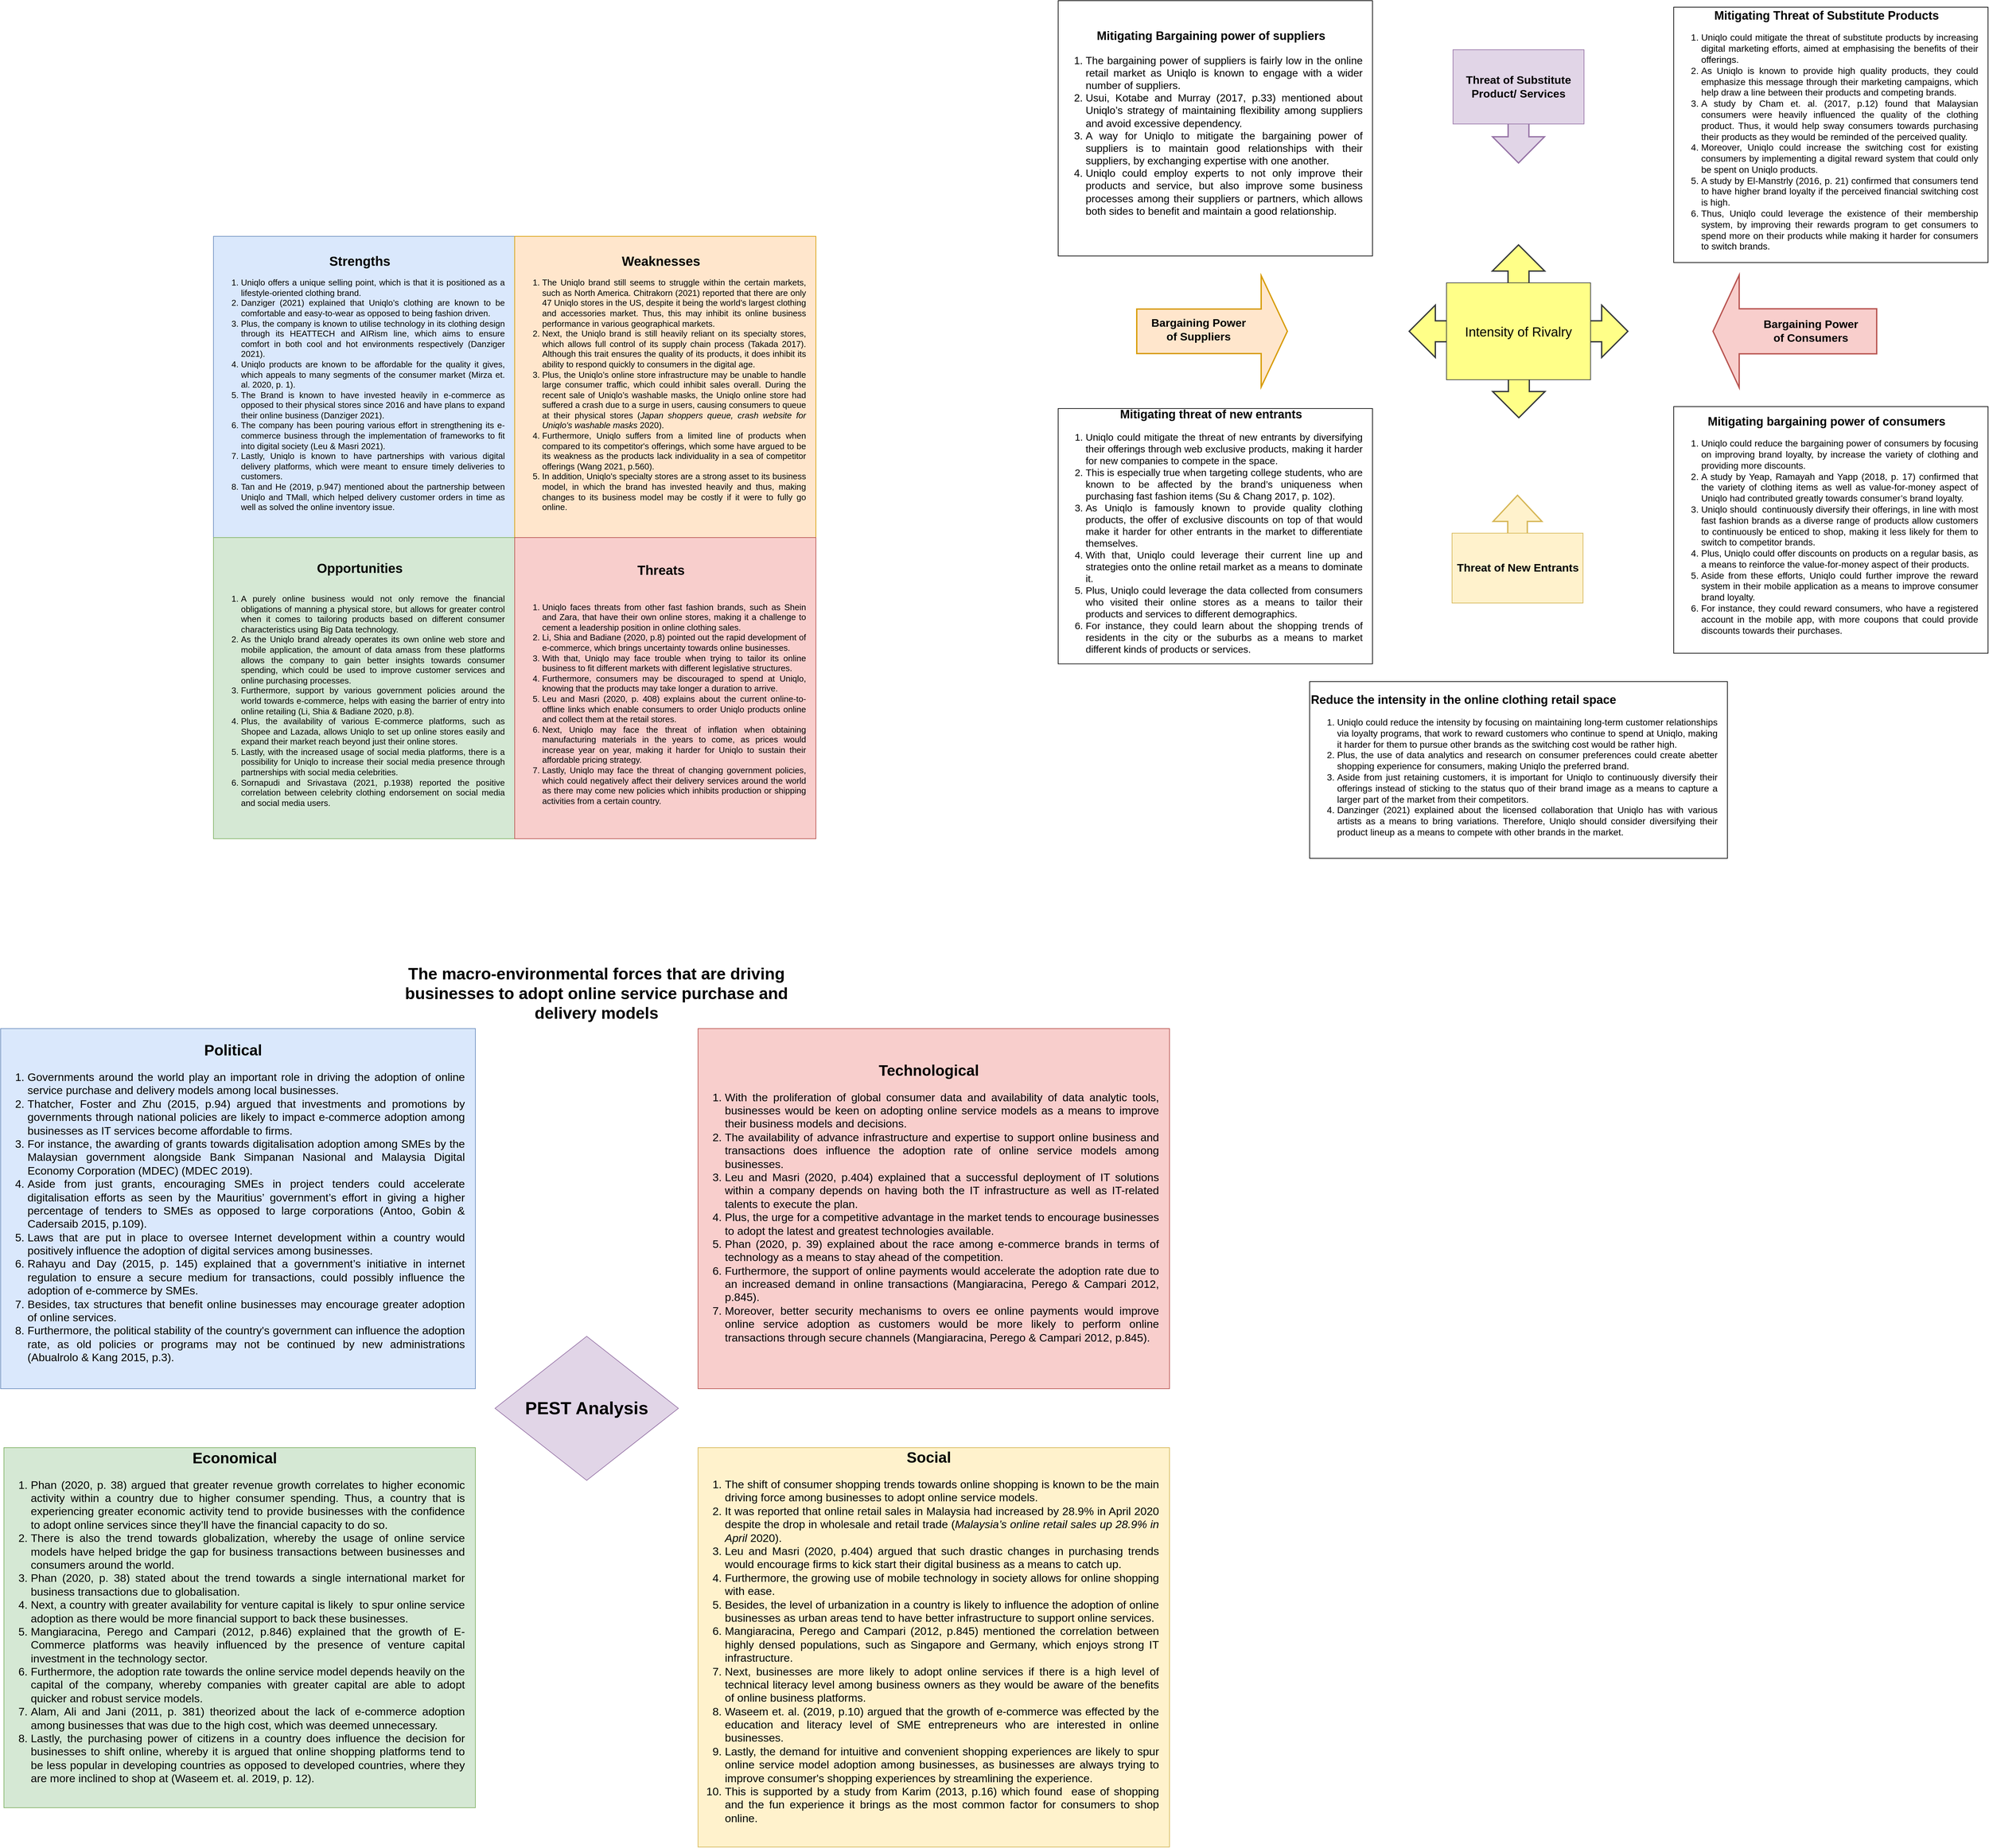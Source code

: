 <mxfile version="15.4.3" type="github">
  <diagram id="UJVtRwwvK5uKVyhLd9jK" name="Page-1">
    <mxGraphModel dx="4298" dy="1854" grid="1" gridSize="10" guides="1" tooltips="1" connect="1" arrows="1" fold="1" page="1" pageScale="1" pageWidth="1169" pageHeight="827" math="0" shadow="0">
      <root>
        <mxCell id="0" />
        <mxCell id="1" parent="0" />
        <mxCell id="DPGvxR9k1o3TNHnTCT3K-2" value="&lt;font style=&quot;font-size: 27px&quot;&gt;&lt;b&gt;PEST Analysis&lt;/b&gt;&lt;/font&gt;" style="rhombus;whiteSpace=wrap;html=1;fillColor=#e1d5e7;strokeColor=#9673a6;" parent="1" vertex="1">
          <mxGeometry x="360" y="2430" width="280" height="220" as="geometry" />
        </mxCell>
        <mxCell id="DPGvxR9k1o3TNHnTCT3K-7" value="&lt;font style=&quot;font-size: 25px&quot;&gt;&lt;b&gt;&lt;font style=&quot;font-size: 25px&quot;&gt;The macro-environmental forces that are driving businesses to adopt online service purchase and delivery models&lt;/font&gt;&lt;/b&gt;&lt;/font&gt;" style="text;html=1;strokeColor=none;fillColor=none;align=center;verticalAlign=middle;whiteSpace=wrap;rounded=0;" parent="1" vertex="1">
          <mxGeometry x="205" y="1830" width="620" height="150" as="geometry" />
        </mxCell>
        <mxCell id="IZx-ZiuW3YyfbtK3Tfff-4" value="&lt;div style=&quot;font-size: 23px&quot; align=&quot;center&quot;&gt;&lt;font style=&quot;font-size: 23px&quot;&gt;&lt;b&gt;&lt;font style=&quot;font-size: 23px&quot;&gt;Technological&lt;/font&gt;&lt;/b&gt;&lt;br&gt;&lt;/font&gt;&lt;/div&gt;&lt;div style=&quot;font-size: 17px&quot; align=&quot;justify&quot;&gt;&lt;ol&gt;&lt;li&gt;With the proliferation of global consumer data and availability of data analytic tools, businesses would be keen on adopting online service models as a means to improve their business models and decisions. &lt;/li&gt;&lt;li&gt;The availability of advance infrastructure and expertise to support online business and transactions does influence the adoption rate of online service models among businesses. &lt;/li&gt;&lt;li&gt;Leu and Masri (2020, p.404) explained that a successful deployment of IT solutions within a company depends on having both the IT infrastructure as well as IT-related talents to execute the plan.&lt;/li&gt;&lt;li&gt;Plus, the urge for a competitive advantage in the market tends to encourage businesses to adopt the latest and greatest technologies available. &lt;/li&gt;&lt;li&gt;Phan (2020, p. 39) explained about the race among e-commerce brands in terms of technology as a means to stay ahead of the competition.&lt;/li&gt;&lt;li&gt;Furthermore, the support of online payments would accelerate the adoption rate due to an increased demand in online transactions (Mangiaracina, Perego &amp;amp; Campari 2012, p.845).&lt;/li&gt;&lt;li&gt;Moreover, better security mechanisms to overs ee online payments would improve online service adoption as customers would be more likely to perform online transactions through secure channels (Mangiaracina, Perego &amp;amp; Campari 2012, p.845).&lt;br&gt;&lt;/li&gt;&lt;/ol&gt;&lt;/div&gt;" style="rounded=0;whiteSpace=wrap;html=1;align=center;fillColor=#f8cecc;strokeColor=#b85450;spacingRight=15;" parent="1" vertex="1">
          <mxGeometry x="670" y="1960" width="720" height="550" as="geometry" />
        </mxCell>
        <mxCell id="IZx-ZiuW3YyfbtK3Tfff-5" value="&lt;div align=&quot;center&quot;&gt;&lt;b style=&quot;font-size: 23px&quot;&gt;&lt;font style=&quot;font-size: 23px&quot;&gt;Economical&lt;br&gt;&lt;/font&gt;&lt;/b&gt;&lt;/div&gt;&lt;div style=&quot;font-size: 17px&quot; align=&quot;justify&quot;&gt;&lt;ol&gt;&lt;li&gt;&lt;font style=&quot;font-size: 17px&quot;&gt;&lt;span&gt;Phan (2020, p. 38) argued that greater revenue growth correlates to higher economic activity within a country due to higher consumer spending. Thus, a country that is experiencing greater economic activity tend to provide businesses with the confidence to adopt online services since they’ll have the financial capacity to do so.&amp;nbsp; &lt;br&gt;&lt;/span&gt;&lt;/font&gt;&lt;/li&gt;&lt;li&gt;&lt;font style=&quot;font-size: 17px&quot;&gt;&lt;span&gt;There is also the trend towards globalization, whereby the usage of online service models have helped bridge the gap for business transactions between businesses and consumers around the world.&amp;nbsp;&lt;/span&gt;&lt;/font&gt;&lt;/li&gt;&lt;li&gt;&lt;font style=&quot;font-size: 17px&quot;&gt;&lt;span&gt;&lt;font style=&quot;font-size: 17px&quot;&gt;Phan (2020, p. 38) stated about the trend towards a single international market for business transactions due to globalisation.&amp;nbsp;&lt;/font&gt;&lt;/span&gt;&lt;/font&gt;&lt;/li&gt;&lt;li&gt;&lt;font style=&quot;font-size: 17px&quot;&gt;&lt;span&gt;&lt;font style=&quot;font-size: 17px&quot;&gt;Next, a country with greater availability for venture capital is likely&amp;nbsp; to spur online service adoption as there would be more financial support to back these businesses. &lt;br&gt;&lt;/font&gt;&lt;/span&gt;&lt;/font&gt;&lt;/li&gt;&lt;li&gt;&lt;font style=&quot;font-size: 17px&quot;&gt;&lt;span&gt;&lt;font style=&quot;font-size: 17px&quot;&gt;Mangiaracina, Perego and Campari (2012, p.846) explained that the growth of E-Commerce platforms was heavily influenced by the presence of venture capital investment in the technology sector.&lt;/font&gt;&lt;/span&gt;&lt;/font&gt;&lt;/li&gt;&lt;li&gt;&lt;font style=&quot;font-size: 17px&quot;&gt;&lt;span&gt;&lt;font style=&quot;font-size: 17px&quot;&gt;Furthermore, the adoption rate towards the online service model depends heavily on the capital of the company, whereby companies with greater capital are able to adopt quicker and robust service models.&lt;/font&gt;&lt;/span&gt;&lt;/font&gt;&lt;/li&gt;&lt;li&gt;&lt;font style=&quot;font-size: 17px&quot;&gt;&lt;span&gt;&lt;font style=&quot;font-size: 17px&quot;&gt;Alam, Ali and Jani (2011, p. 381) theorized about the lack of e-commerce adoption among businesses that was due to the high cost, which was deemed unnecessary.&lt;/font&gt;&lt;/span&gt;&lt;/font&gt;&lt;/li&gt;&lt;li&gt;&lt;font style=&quot;font-size: 17px&quot;&gt;&lt;span&gt;&lt;font style=&quot;font-size: 17px&quot;&gt;Lastly, the purchasing power of citizens in a country does influence the decision for businesses to shift online, whereby it is argued that online shopping platforms tend to be less popular in developing countries as opposed to developed countries, where they are more inclined to shop at (Waseem et. al. 2019, p. 12).&lt;br&gt;&lt;/font&gt;&lt;/span&gt;&lt;/font&gt;&lt;/li&gt;&lt;/ol&gt;&lt;/div&gt;&lt;div align=&quot;justify&quot;&gt;&lt;br&gt;&lt;/div&gt;" style="rounded=0;whiteSpace=wrap;html=1;align=center;fillColor=#d5e8d4;strokeColor=#82b366;spacingRight=15;" parent="1" vertex="1">
          <mxGeometry x="-390" y="2600" width="720" height="550" as="geometry" />
        </mxCell>
        <mxCell id="IZx-ZiuW3YyfbtK3Tfff-6" value="&lt;div style=&quot;font-size: 23px&quot; align=&quot;center&quot;&gt;&lt;font style=&quot;font-size: 23px&quot;&gt;&lt;b&gt;Political&lt;/b&gt;&lt;br&gt;&lt;/font&gt;&lt;/div&gt;&lt;div style=&quot;font-size: 17px&quot; align=&quot;justify&quot;&gt;&lt;ol&gt;&lt;li&gt;&lt;font style=&quot;font-size: 17px&quot;&gt;Governments around the world play an important role in driving the adoption of online service purchase and delivery models among local businesses. &lt;br&gt;&lt;/font&gt;&lt;/li&gt;&lt;li&gt;&lt;font style=&quot;font-size: 17px&quot;&gt;Thatcher, Foster and Zhu (2015, p.94) argued that investments and promotions by governments through national policies are likely to impact e-commerce adoption among businesses as IT services become affordable to firms. &lt;br&gt;&lt;/font&gt;&lt;/li&gt;&lt;li&gt;&lt;font style=&quot;font-size: 17px&quot;&gt;For instance, the awarding of grants towards digitalisation adoption among SMEs by the Malaysian government alongside Bank Simpanan Nasional and Malaysia Digital Economy Corporation (MDEC) (MDEC 2019). &lt;br&gt;&lt;/font&gt;&lt;/li&gt;&lt;li&gt;&lt;font style=&quot;font-size: 17px&quot;&gt;Aside from just grants, encouraging SMEs in project tenders could accelerate digitalisation efforts as seen by the Mauritius’ government’s effort in giving a higher percentage of tenders to SMEs as opposed to large corporations (Antoo, Gobin &amp;amp; Cadersaib 2015, p.109). &lt;br&gt;&lt;/font&gt;&lt;/li&gt;&lt;li&gt;&lt;font style=&quot;font-size: 17px&quot;&gt; Laws that are put in place to oversee Internet development within a country would positively influence the adoption of digital services among businesses. &lt;br&gt;&lt;/font&gt;&lt;/li&gt;&lt;li&gt;&lt;font style=&quot;font-size: 17px&quot;&gt;Rahayu and Day (2015, p. 145) explained that a government’s initiative in internet regulation to ensure a secure medium for transactions, could possibly influence the adoption of e-commerce by SMEs. &lt;/font&gt;&lt;/li&gt;&lt;li&gt;&lt;font style=&quot;font-size: 17px&quot;&gt;Besides, tax structures that benefit online businesses may encourage greater adoption of online services.&lt;/font&gt;&lt;/li&gt;&lt;li&gt;&lt;font style=&quot;font-size: 17px&quot;&gt;Furthermore, the political stability of the country&#39;s government can influence the adoption rate, as old policies or programs may not be continued by new administrations (Abualrolo &amp;amp; Kang 2015, p.3).&lt;br&gt;&lt;/font&gt;&lt;/li&gt;&lt;/ol&gt;&lt;/div&gt;" style="rounded=0;whiteSpace=wrap;html=1;align=center;fillColor=#dae8fc;strokeColor=#6c8ebf;spacingRight=15;" parent="1" vertex="1">
          <mxGeometry x="-395" y="1960" width="725" height="550" as="geometry" />
        </mxCell>
        <mxCell id="IZx-ZiuW3YyfbtK3Tfff-7" value="&lt;div align=&quot;center&quot;&gt;&lt;b style=&quot;font-size: 23px&quot;&gt;&lt;font style=&quot;font-size: 23px&quot;&gt;Social &lt;br&gt;&lt;/font&gt;&lt;/b&gt;&lt;/div&gt;&lt;div style=&quot;font-size: 17px&quot; align=&quot;justify&quot;&gt;&lt;ol&gt;&lt;li&gt;The shift of consumer shopping trends towards online shopping is known to be the main driving force among businesses to adopt online service models. &lt;/li&gt;&lt;li&gt;It was reported that online retail sales in Malaysia had increased by 28.9% in April 2020 despite the drop in wholesale and retail trade (&lt;i&gt;Malaysia’s online retail sales up 28.9% in April&lt;/i&gt; 2020). &lt;/li&gt;&lt;li&gt;Leu and Masri (2020, p.404) argued that such drastic changes in purchasing trends would encourage firms to kick start their digital business as a means to catch up. &lt;/li&gt;&lt;li&gt;Furthermore, the growing use of mobile technology in society allows for online shopping with ease.&lt;/li&gt;&lt;li&gt;Besides, the level of urbanization in a country is likely to influence the adoption of online businesses as urban areas tend to have better infrastructure to support online services.&lt;/li&gt;&lt;li&gt;Mangiaracina, Perego and Campari (2012, p.845) mentioned the correlation between highly densed populations, such as Singapore and Germany, which enjoys strong IT infrastructure.&lt;/li&gt;&lt;li&gt;Next, businesses are more likely to adopt online services if there is a high level of technical literacy level among business owners as they would be aware of the benefits of online business platforms.&lt;/li&gt;&lt;li&gt;Waseem et. al. (2019, p.10) argued that the growth of e-commerce was effected by the education and literacy level of SME entrepreneurs who are interested in online businesses.&lt;/li&gt;&lt;li&gt;Lastly, the demand for intuitive and convenient shopping experiences are likely to spur online service model adoption among businesses, as businesses are always trying to improve consumer&#39;s shopping experiences by streamlining the experience.&lt;/li&gt;&lt;li&gt;This is supported by a study from Karim (2013, p.16) which found&amp;nbsp; ease of shopping and the fun experience it brings as the most common factor for consumers to shop online.&lt;br&gt;&lt;/li&gt;&lt;/ol&gt;&lt;/div&gt;&lt;div align=&quot;justify&quot;&gt;&lt;br&gt;&lt;/div&gt;" style="rounded=0;whiteSpace=wrap;html=1;align=center;fillColor=#fff2cc;strokeColor=#d6b656;verticalAlign=middle;spacingRight=15;" parent="1" vertex="1">
          <mxGeometry x="670" y="2600" width="720" height="610" as="geometry" />
        </mxCell>
        <mxCell id="IZx-ZiuW3YyfbtK3Tfff-26" value="&lt;div align=&quot;center&quot;&gt;&lt;font size=&quot;1&quot;&gt;&lt;b style=&quot;font-size: 20px&quot;&gt;Strengths&lt;/b&gt;&lt;/font&gt;&lt;/div&gt;&lt;div style=&quot;font-size: 13px&quot; align=&quot;justify&quot;&gt;&lt;ol&gt;&lt;li&gt;Uniqlo offers a unique selling point, which is that it is positioned as a lifestyle-oriented clothing brand. &lt;/li&gt;&lt;li&gt;Danziger (2021) explained that Uniqlo’s clothing are known to be comfortable and easy-to-wear as opposed to being fashion driven. &lt;/li&gt;&lt;li&gt;Plus, the company is known to utilise technology in its clothing design through its HEATTECH and AIRism line, which aims to ensure comfort in both cool and hot environments respectively (Danziger 2021). &lt;/li&gt;&lt;li&gt;Uniqlo products are known to be affordable for the quality it gives, which appeals to many segments of the consumer market (Mirza et. al. 2020, p. 1).&lt;/li&gt;&lt;li&gt;The Brand is known to have invested heavily in e-commerce as opposed to their physical stores since 2016 and have plans to expand their online business (Danziger 2021).&lt;/li&gt;&lt;li&gt; The company has been pouring various effort in strengthening its e-commerce business through the implementation of frameworks to fit into digital society (Leu &amp;amp; Masri 2021). &lt;/li&gt;&lt;li&gt;Lastly, Uniqlo is known to have partnerships with various digital delivery platforms, which were meant to ensure timely deliveries to customers.&lt;/li&gt;&lt;li&gt;Tan and He (2019, p.947) mentioned about the partnership between Uniqlo and TMall, which helped delivery customer orders in time as well as solved the online inventory issue.&amp;nbsp;&amp;nbsp;&amp;nbsp;&amp;nbsp; &lt;br&gt;&lt;/li&gt;&lt;/ol&gt;&lt;/div&gt;" style="whiteSpace=wrap;html=1;aspect=fixed;align=left;fillColor=#dae8fc;strokeColor=#6c8ebf;spacingRight=15;" parent="1" vertex="1">
          <mxGeometry x="-70" y="750" width="460" height="460" as="geometry" />
        </mxCell>
        <mxCell id="IZx-ZiuW3YyfbtK3Tfff-34" value="&lt;div&gt;&lt;div align=&quot;center&quot;&gt;&lt;font size=&quot;1&quot;&gt;&lt;b style=&quot;font-size: 20px&quot;&gt;Weaknesses&lt;/b&gt;&lt;/font&gt;&lt;/div&gt;&lt;div style=&quot;font-size: 13px&quot; align=&quot;justify&quot;&gt;&lt;ol&gt;&lt;li&gt;&lt;span&gt;The Uniqlo brand still seems to struggle within the certain markets, such as North America. Chitrakorn (2021) reported that there are only 47 Uniqlo stores in the US, despite it being the world’s largest clothing and accessories market. Thus, this may inhibit its online business performance in various geographical markets.&lt;br&gt;&lt;/span&gt;&lt;/li&gt;&lt;li&gt;&lt;span&gt;Next, the Uniqlo brand is still heavily reliant on its specialty stores, which allows full control of its supply chain process (Takada 2017). Although this trait ensures the quality of its products, it does inhibit its ability to respond quickly to consumers in the digital age. &lt;br&gt;&lt;/span&gt;&lt;/li&gt;&lt;li&gt;&lt;span&gt;Plus, the Uniqlo’s online store infrastructure may be unable to handle large consumer traffic, which could inhibit sales overall. During the recent sale of Uniqlo’s washable masks, the Uniqlo online store had suffered a crash due to a surge in users, causing consumers to queue at their physical stores (&lt;i&gt;Japan shoppers queue, crash website for Uniqlo&#39;s washable masks &lt;/i&gt;2020).&amp;nbsp;&lt;/span&gt;&lt;/li&gt;&lt;li&gt;&lt;span&gt;Furthermore, Uniqlo suffers from a limited line of products when compared to its competitor&#39;s offerings, which some have argued to be its weakness as the products lack individuality in a sea of competitor offerings (Wang 2021, p.560).&lt;br&gt;&lt;/span&gt;&lt;/li&gt;&lt;li&gt;&lt;span&gt;In addition, Uniqlo&#39;s specialty stores are a strong asset to its business model, in which the brand has invested heavily and thus, making changes to its business model may be costly if it were to fully go online.&lt;br&gt;&lt;/span&gt;&lt;/li&gt;&lt;/ol&gt;&lt;/div&gt;&lt;/div&gt;" style="whiteSpace=wrap;html=1;aspect=fixed;align=left;fillColor=#ffe6cc;strokeColor=#d79b00;spacingRight=15;" parent="1" vertex="1">
          <mxGeometry x="390" y="750" width="460" height="460" as="geometry" />
        </mxCell>
        <mxCell id="IZx-ZiuW3YyfbtK3Tfff-35" value="&lt;div align=&quot;center&quot;&gt;&lt;font size=&quot;1&quot;&gt;&lt;b style=&quot;font-size: 20px&quot;&gt;Opportunities&lt;/b&gt;&lt;/font&gt;&lt;/div&gt;&lt;div&gt;&lt;div&gt;&lt;br&gt;&lt;div style=&quot;font-size: 13px&quot; align=&quot;justify&quot;&gt;&lt;ol&gt;&lt;li&gt;&lt;span&gt;A purely online business would not only remove the financial obligations of manning a physical store, but allows for greater control when it comes to tailoring products based on different consumer characteristics using Big Data technology. &lt;br&gt;&lt;/span&gt;&lt;/li&gt;&lt;li&gt;&lt;span&gt;As the Uniqlo brand already operates its own online web store and mobile application, the amount of data amass from these platforms allows the company to gain better insights towards consumer spending, which could be used to improve customer services and online purchasing processes.&lt;/span&gt;&lt;/li&gt;&lt;li&gt;&lt;span&gt; Furthermore, support by various government policies around the world towards e-commerce, helps with easing the barrier of entry into online retailing (Li, Shia &amp;amp; Badiane 2020, p.8). &lt;br&gt;&lt;/span&gt;&lt;/li&gt;&lt;li&gt;&lt;span&gt;Plus, the availability of various E-commerce platforms, such as Shopee and Lazada, allows Uniqlo to set up online stores easily and expand their market reach beyond just their online stores.&lt;br&gt;&lt;/span&gt;&lt;/li&gt;&lt;li&gt;&lt;span&gt;Lastly, with the increased usage of social media platforms, there is a possibility for Uniqlo to increase their social media presence through partnerships with social media celebrities.&lt;/span&gt;&lt;/li&gt;&lt;li&gt;&lt;span&gt;Sornapudi and Srivastava (2021, p.1938) reported the positive correlation between celebrity clothing endorsement on social media and social media users.&lt;br&gt;&lt;/span&gt;&lt;/li&gt;&lt;/ol&gt;&lt;/div&gt;&lt;/div&gt;&lt;/div&gt;" style="whiteSpace=wrap;html=1;aspect=fixed;align=left;fillColor=#d5e8d4;strokeColor=#82b366;spacingRight=15;" parent="1" vertex="1">
          <mxGeometry x="-70" y="1210" width="460" height="460" as="geometry" />
        </mxCell>
        <mxCell id="IZx-ZiuW3YyfbtK3Tfff-36" value="&lt;div align=&quot;center&quot;&gt;&lt;font size=&quot;1&quot;&gt;&lt;b style=&quot;font-size: 20px&quot;&gt;Threats&lt;/b&gt;&lt;/font&gt;&lt;/div&gt;&lt;div align=&quot;center&quot;&gt;&lt;font size=&quot;1&quot;&gt;&lt;b style=&quot;font-size: 20px&quot;&gt;&lt;br&gt;&lt;/b&gt;&lt;/font&gt;&lt;/div&gt;&lt;div&gt;&lt;div&gt;&lt;div align=&quot;left&quot;&gt;&lt;ol&gt;&lt;/ol&gt;&lt;div style=&quot;font-size: 13px&quot; align=&quot;justify&quot;&gt;&lt;ol&gt;&lt;li&gt;&lt;span&gt;Uniqlo faces threats from other fast fashion brands, such as Shein and Zara, that have their own online stores, making it a challenge to cement a leadership position in online clothing sales. &lt;br&gt;&lt;/span&gt;&lt;/li&gt;&lt;li&gt;&lt;span&gt;Li, Shia and Badiane (2020, p.8) pointed out the rapid development of e-commerce, which brings uncertainty towards online businesses. &lt;br&gt;&lt;/span&gt;&lt;/li&gt;&lt;li&gt;&lt;span&gt;With that, Uniqlo may face trouble when trying to tailor its online business to fit different markets with different legislative structures.&lt;/span&gt;&lt;/li&gt;&lt;li&gt;&lt;span&gt;Furthermore, consumers may be discouraged to spend at Uniqlo, knowing that the products may take longer a duration to arrive. &lt;br&gt;&lt;/span&gt;&lt;/li&gt;&lt;li&gt;&lt;span&gt;Leu and Masri (2020, p. 408) explains about the current online-to-offline links which enable consumers to order Uniqlo products online and collect them at the retail stores. &lt;br&gt;&lt;/span&gt;&lt;/li&gt;&lt;li&gt;&lt;span&gt;&lt;/span&gt;Next, Uniqlo may face the threat of inflation when obtaining manufacturing materials in the years to come, as prices would increase year on year, making it harder for Uniqlo to sustain their affordable pricing strategy.&lt;/li&gt;&lt;li&gt;Lastly, Uniqlo may face the threat of changing government policies, which could negatively affect their delivery services around the world as there may come new policies which inhibits production or shipping activities from a certain country.&lt;/li&gt;&lt;/ol&gt;&lt;/div&gt;&lt;/div&gt;&lt;/div&gt;&lt;/div&gt;" style="whiteSpace=wrap;html=1;aspect=fixed;align=left;fillColor=#f8cecc;strokeColor=#b85450;spacingRight=15;" parent="1" vertex="1">
          <mxGeometry x="390" y="1210" width="460" height="460" as="geometry" />
        </mxCell>
        <mxCell id="IZx-ZiuW3YyfbtK3Tfff-57" value="&lt;div align=&quot;center&quot;&gt;&lt;font style=&quot;font-size: 12px&quot;&gt;&lt;b style=&quot;font-size: 18px&quot;&gt;&lt;font style=&quot;font-size: 18px&quot;&gt;Mitigating threat of new entrants&lt;br&gt;&lt;/font&gt;&lt;/b&gt;&lt;/font&gt;&lt;/div&gt;&lt;div style=&quot;font-size: 15px&quot; align=&quot;justify&quot;&gt;&lt;ol&gt;&lt;li&gt;&lt;font style=&quot;font-size: 15px&quot;&gt;&lt;span&gt;Uniqlo could mitigate the threat of new entrants by diversifying their offerings through web exclusive products, making it harder for new companies to compete in the space. &lt;br&gt;&lt;/span&gt;&lt;/font&gt;&lt;/li&gt;&lt;li&gt;&lt;font style=&quot;font-size: 15px&quot;&gt;&lt;span&gt;This is especially true when targeting college students, who are known to be affected by the brand’s uniqueness when purchasing fast fashion items (Su &amp;amp; Chang 2017, p. 102). &lt;br&gt;&lt;/span&gt;&lt;/font&gt;&lt;/li&gt;&lt;li&gt;&lt;font style=&quot;font-size: 15px&quot;&gt;&lt;span&gt;As Uniqlo is famously known to provide quality clothing products, the offer of exclusive discounts on top of that would make it harder for other entrants in the market to differentiate themselves. &lt;br&gt;&lt;/span&gt;&lt;/font&gt;&lt;/li&gt;&lt;li&gt;&lt;font style=&quot;font-size: 15px&quot;&gt;&lt;span&gt;With that, Uniqlo could leverage their current line up and strategies onto the online retail market as a means to dominate it. &lt;br&gt;&lt;/span&gt;&lt;/font&gt;&lt;/li&gt;&lt;li&gt;&lt;font style=&quot;font-size: 15px&quot;&gt;&lt;span&gt;Plus, Uniqlo could leverage the data collected from consumers who visited their online stores as a means to tailor their products and services to different demographics. &lt;br&gt;&lt;/span&gt;&lt;/font&gt;&lt;/li&gt;&lt;li&gt;&lt;font style=&quot;font-size: 15px&quot;&gt;&lt;span&gt;For instance, they could learn about the shopping trends of residents in the city or the suburbs as a means to market different kinds of products or services. &lt;br&gt;&lt;/span&gt;&lt;/font&gt;&lt;/li&gt;&lt;/ol&gt;&lt;/div&gt;" style="rounded=0;whiteSpace=wrap;html=1;align=left;spacingRight=15;" parent="1" vertex="1">
          <mxGeometry x="1220" y="1012.94" width="480" height="390" as="geometry" />
        </mxCell>
        <mxCell id="IZx-ZiuW3YyfbtK3Tfff-60" value="&lt;div&gt;&lt;div style=&quot;font-size: 18px&quot; align=&quot;center&quot;&gt;&lt;font style=&quot;font-size: 18px&quot;&gt;&lt;b&gt;&lt;font style=&quot;font-size: 18px&quot;&gt;Mitigating Bargaining power of suppliers&lt;/font&gt;&lt;/b&gt;&lt;br&gt;&lt;/font&gt;&lt;/div&gt;&lt;div style=&quot;font-size: 16px&quot; align=&quot;justify&quot;&gt;&lt;ol&gt;&lt;li&gt;&lt;font style=&quot;font-size: 16px&quot;&gt;The bargaining power of suppliers is fairly low in the online retail market as Uniqlo is known to engage with a wider number of suppliers. &lt;/font&gt;&lt;/li&gt;&lt;li&gt;&lt;font style=&quot;font-size: 16px&quot;&gt;Usui, Kotabe and Murray (2017, p.33) mentioned about Uniqlo’s strategy of maintaining flexibility among suppliers and avoid excessive dependency. &lt;/font&gt;&lt;/li&gt;&lt;li&gt;&lt;font style=&quot;font-size: 16px&quot;&gt;A way for Uniqlo to mitigate the bargaining power of suppliers is to maintain good relationships with their suppliers, by exchanging expertise with one another. &lt;/font&gt;&lt;/li&gt;&lt;li&gt;&lt;font style=&quot;font-size: 16px&quot;&gt;Uniqlo could employ experts to not only improve their products and service, but also improve some business processes among their suppliers or partners, which allows both sides to benefit and maintain a good relationship.&lt;/font&gt;&lt;/li&gt;&lt;/ol&gt;&lt;/div&gt;&lt;/div&gt;" style="rounded=0;whiteSpace=wrap;html=1;align=left;spacingRight=15;" parent="1" vertex="1">
          <mxGeometry x="1220" y="390" width="480" height="390" as="geometry" />
        </mxCell>
        <mxCell id="IZx-ZiuW3YyfbtK3Tfff-62" value="&lt;div align=&quot;center&quot;&gt;&lt;font style=&quot;font-size: 12px&quot; size=&quot;1&quot;&gt;&lt;b style=&quot;font-size: 18px&quot;&gt;Mitigating Threat of Substitute Products&lt;/b&gt;&lt;/font&gt;&lt;/div&gt;&lt;div style=&quot;font-size: 14px&quot; align=&quot;justify&quot;&gt;&lt;ol&gt;&lt;li&gt;&lt;font style=&quot;font-size: 14px&quot;&gt;Uniqlo could mitigate the threat of substitute products by increasing digital marketing efforts, aimed at emphasising the benefits of their offerings. &lt;br&gt;&lt;/font&gt;&lt;/li&gt;&lt;li&gt;&lt;font style=&quot;font-size: 14px&quot;&gt;As Uniqlo is known to provide high quality products, they could emphasize this message through their marketing campaigns, which help draw a line between their products and competing brands. &lt;br&gt;&lt;/font&gt;&lt;/li&gt;&lt;li&gt;&lt;font style=&quot;font-size: 14px&quot;&gt;A study by Cham et. al. (2017, p.12) found that Malaysian consumers were heavily influenced the quality of the clothing product. Thus, it would help sway consumers towards purchasing their products as they would be reminded of the perceived quality. &lt;br&gt;&lt;/font&gt;&lt;/li&gt;&lt;li&gt;&lt;font style=&quot;font-size: 14px&quot;&gt;Moreover, Uniqlo could increase the switching cost for existing consumers by implementing a digital reward system that could only be spent on Uniqlo products. &lt;br&gt;&lt;/font&gt;&lt;/li&gt;&lt;li&gt;&lt;font style=&quot;font-size: 14px&quot;&gt;A study by El-Manstrly (2016, p. 21) confirmed that consumers tend to have higher brand loyalty if the perceived financial switching cost is high. &lt;br&gt;&lt;/font&gt;&lt;/li&gt;&lt;li&gt;&lt;font style=&quot;font-size: 14px&quot;&gt;Thus, Uniqlo could leverage the existence of their membership system, by improving their rewards program to get consumers to spend more on their products while making it harder for consumers to switch brands.&lt;/font&gt;&lt;/li&gt;&lt;/ol&gt;&lt;/div&gt;" style="rounded=0;whiteSpace=wrap;html=1;align=left;spacingRight=15;" parent="1" vertex="1">
          <mxGeometry x="2160" y="400" width="480" height="390" as="geometry" />
        </mxCell>
        <mxCell id="IZx-ZiuW3YyfbtK3Tfff-64" value="&lt;div align=&quot;center&quot;&gt;&lt;font style=&quot;font-size: 12px&quot; size=&quot;1&quot;&gt;&lt;b&gt;&lt;font style=&quot;font-size: 18px&quot;&gt;Mitigating bargaining power of consumers&lt;/font&gt;&lt;font style=&quot;font-size: 12px&quot;&gt;&lt;br&gt;&lt;/font&gt;&lt;/b&gt;&lt;b&gt;&lt;/b&gt;&lt;/font&gt;&lt;font style=&quot;font-size: 12px&quot;&gt;&lt;/font&gt;&lt;/div&gt;&lt;div align=&quot;left&quot;&gt;&lt;div style=&quot;font-size: 14px&quot; align=&quot;justify&quot;&gt;&lt;ol&gt;&lt;li&gt;&lt;font style=&quot;font-size: 14px&quot;&gt;Uniqlo could reduce the bargaining power of consumers by focusing on improving brand loyalty, by increase the variety of clothing and providing more discounts. &lt;br&gt;&lt;/font&gt;&lt;/li&gt;&lt;li&gt;&lt;font style=&quot;font-size: 14px&quot;&gt;A study by Yeap, Ramayah and Yapp (2018, p. 17) confirmed that the variety of clothing items as well as value-for-money aspect of Uniqlo had contributed greatly towards consumer’s brand loyalty.&lt;br&gt;&lt;/font&gt;&lt;/li&gt;&lt;li&gt;&lt;font style=&quot;font-size: 14px&quot;&gt;Uniqlo should&amp;nbsp; continuously diversify their offerings, in line with most fast fashion brands as a diverse range of products allow customers to continuously be enticed to shop, making it less likely for them to switch to competitor brands. &lt;br&gt;&lt;/font&gt;&lt;/li&gt;&lt;li&gt;&lt;font style=&quot;font-size: 14px&quot;&gt;Plus, Uniqlo could offer discounts on products on a regular basis, as a means to reinforce the value-for-money aspect of their products. &lt;br&gt;&lt;/font&gt;&lt;/li&gt;&lt;li&gt;&lt;font style=&quot;font-size: 14px&quot;&gt;Aside from these efforts, Uniqlo could further improve the reward system in their mobile application as a means to improve consumer brand loyalty. &lt;br&gt;&lt;/font&gt;&lt;/li&gt;&lt;li&gt;&lt;font style=&quot;font-size: 14px&quot;&gt;For instance, they could reward consumers, who have a registered account in the mobile app, with more coupons that could provide discounts towards their purchases.&lt;/font&gt;&lt;/li&gt;&lt;/ol&gt;&lt;/div&gt;&lt;/div&gt;" style="rounded=0;whiteSpace=wrap;html=1;align=left;spacingRight=15;" parent="1" vertex="1">
          <mxGeometry x="2160" y="1010" width="480" height="376.69" as="geometry" />
        </mxCell>
        <mxCell id="IZx-ZiuW3YyfbtK3Tfff-70" value="" style="group" parent="1" vertex="1" connectable="0">
          <mxGeometry x="1823" y="465" width="200" height="170" as="geometry" />
        </mxCell>
        <mxCell id="IZx-ZiuW3YyfbtK3Tfff-39" value="" style="verticalLabelPosition=bottom;verticalAlign=top;html=1;strokeWidth=2;shape=mxgraph.arrows2.arrow;dy=0.6;dx=40;notch=0;rotation=90;fillColor=#e1d5e7;strokeColor=#9673a6;" parent="IZx-ZiuW3YyfbtK3Tfff-70" vertex="1">
          <mxGeometry x="68.75" y="102" width="62.5" height="79.333" as="geometry" />
        </mxCell>
        <mxCell id="IZx-ZiuW3YyfbtK3Tfff-40" value="&lt;b&gt;&lt;font style=&quot;font-size: 17px&quot;&gt;Threat of Substitute Product/ Services&lt;/font&gt;&lt;/b&gt;" style="rounded=0;whiteSpace=wrap;html=1;fillColor=#e1d5e7;strokeColor=#9673a6;" parent="IZx-ZiuW3YyfbtK3Tfff-70" vertex="1">
          <mxGeometry width="200" height="113.333" as="geometry" />
        </mxCell>
        <mxCell id="IZx-ZiuW3YyfbtK3Tfff-71" value="" style="group;rotation=-180;" parent="1" vertex="1" connectable="0">
          <mxGeometry x="1811.5" y="1130" width="223" height="180" as="geometry" />
        </mxCell>
        <mxCell id="h1P-b4SptlQCspGK-LaU-5" value="" style="group" parent="IZx-ZiuW3YyfbtK3Tfff-71" vertex="1" connectable="0">
          <mxGeometry x="10" y="20" width="200" height="160" as="geometry" />
        </mxCell>
        <mxCell id="IZx-ZiuW3YyfbtK3Tfff-72" value="" style="verticalLabelPosition=bottom;verticalAlign=top;html=1;strokeWidth=2;shape=mxgraph.arrows2.arrow;dy=0.6;dx=40;notch=0;rotation=-90;fillColor=#fff2cc;strokeColor=#d6b656;" parent="h1P-b4SptlQCspGK-LaU-5" vertex="1">
          <mxGeometry x="68.75" y="-10.667" width="62.5" height="74.667" as="geometry" />
        </mxCell>
        <mxCell id="IZx-ZiuW3YyfbtK3Tfff-73" value="&lt;b&gt;&lt;font style=&quot;font-size: 17px&quot;&gt;Threat of New Entrants&lt;/font&gt;&lt;/b&gt;" style="rounded=0;whiteSpace=wrap;html=1;rotation=0;fillColor=#fff2cc;strokeColor=#d6b656;" parent="h1P-b4SptlQCspGK-LaU-5" vertex="1">
          <mxGeometry y="53.333" width="200" height="106.667" as="geometry" />
        </mxCell>
        <mxCell id="IZx-ZiuW3YyfbtK3Tfff-77" value="" style="group" parent="1" vertex="1" connectable="0">
          <mxGeometry x="1756" y="763" width="334" height="264" as="geometry" />
        </mxCell>
        <mxCell id="IZx-ZiuW3YyfbtK3Tfff-67" value="" style="verticalLabelPosition=bottom;verticalAlign=top;html=1;strokeWidth=2;shape=mxgraph.arrows2.arrow;dy=0.6;dx=40;notch=0;rotation=-180;fillColor=#ffff88;strokeColor=#36393d;" parent="IZx-ZiuW3YyfbtK3Tfff-77" vertex="1">
          <mxGeometry y="92" width="104" height="80" as="geometry" />
        </mxCell>
        <mxCell id="IZx-ZiuW3YyfbtK3Tfff-66" value="" style="verticalLabelPosition=bottom;verticalAlign=top;html=1;strokeWidth=2;shape=mxgraph.arrows2.arrow;dy=0.6;dx=40;notch=0;rotation=-90;fillColor=#ffff88;strokeColor=#36393d;" parent="IZx-ZiuW3YyfbtK3Tfff-77" vertex="1">
          <mxGeometry x="115" y="12" width="104" height="80" as="geometry" />
        </mxCell>
        <mxCell id="IZx-ZiuW3YyfbtK3Tfff-65" value="" style="verticalLabelPosition=bottom;verticalAlign=top;html=1;strokeWidth=2;shape=mxgraph.arrows2.arrow;dy=0.6;dx=40;notch=0;rotation=0;fillColor=#ffff88;strokeColor=#36393d;" parent="IZx-ZiuW3YyfbtK3Tfff-77" vertex="1">
          <mxGeometry x="230" y="92" width="104" height="80" as="geometry" />
        </mxCell>
        <mxCell id="IZx-ZiuW3YyfbtK3Tfff-58" value="" style="verticalLabelPosition=bottom;verticalAlign=top;html=1;strokeWidth=2;shape=mxgraph.arrows2.arrow;dy=0.6;dx=40;notch=0;rotation=90;fillColor=#ffff88;strokeColor=#36393d;" parent="IZx-ZiuW3YyfbtK3Tfff-77" vertex="1">
          <mxGeometry x="115.5" y="172" width="104" height="80" as="geometry" />
        </mxCell>
        <mxCell id="IZx-ZiuW3YyfbtK3Tfff-38" value="&lt;font style=&quot;font-size: 20px&quot;&gt;Intensity of Rivalry&lt;/font&gt;" style="rounded=0;whiteSpace=wrap;html=1;fillColor=#ffff88;strokeColor=#36393d;" parent="IZx-ZiuW3YyfbtK3Tfff-77" vertex="1">
          <mxGeometry x="57" y="58" width="220" height="148" as="geometry" />
        </mxCell>
        <mxCell id="IZx-ZiuW3YyfbtK3Tfff-80" value="" style="group;" parent="1" vertex="1" connectable="0">
          <mxGeometry x="1340" y="810" width="240" height="170.62" as="geometry" />
        </mxCell>
        <mxCell id="IZx-ZiuW3YyfbtK3Tfff-37" value="" style="verticalLabelPosition=bottom;verticalAlign=top;html=1;strokeWidth=2;shape=mxgraph.arrows2.arrow;dy=0.6;dx=40;notch=0;fillColor=#ffe6cc;strokeColor=#d79b00;" parent="IZx-ZiuW3YyfbtK3Tfff-80" vertex="1">
          <mxGeometry width="230" height="170" as="geometry" />
        </mxCell>
        <mxCell id="IZx-ZiuW3YyfbtK3Tfff-46" value="&lt;b&gt;&lt;font style=&quot;font-size: 17px&quot;&gt;Bargaining Power of Suppliers&lt;/font&gt;&lt;/b&gt;" style="text;html=1;strokeColor=none;fillColor=none;align=center;verticalAlign=middle;whiteSpace=wrap;rounded=0;" parent="IZx-ZiuW3YyfbtK3Tfff-80" vertex="1">
          <mxGeometry x="19.17" y="69.55" width="150.83" height="27.14" as="geometry" />
        </mxCell>
        <mxCell id="IZx-ZiuW3YyfbtK3Tfff-90" value="&lt;font style=&quot;font-size: 12px&quot;&gt;&lt;font size=&quot;1&quot;&gt;&lt;b style=&quot;font-size: 18px&quot;&gt;Reduce the intensity in the online clothing retail space&lt;/b&gt;&lt;/font&gt;&lt;/font&gt;&lt;br&gt;&lt;div style=&quot;font-size: 14px&quot; align=&quot;justify&quot;&gt;&lt;ol&gt;&lt;li&gt;&lt;font style=&quot;font-size: 14px&quot;&gt;&lt;span&gt;Uniqlo could reduce the intensity by focusing on maintaining long-term customer relationships via loyalty programs, that work to reward customers who continue to spend at Uniqlo, making it harder for them to pursue other brands as the switching cost would be rather high. &lt;br&gt;&lt;/span&gt;&lt;/font&gt;&lt;/li&gt;&lt;li&gt;&lt;font style=&quot;font-size: 14px&quot;&gt;&lt;span&gt;Plus, the use of data analytics and research on consumer preferences could create abetter shopping experience for consumers, making Uniqlo the preferred brand.&lt;/span&gt;&lt;/font&gt;&lt;/li&gt;&lt;li&gt;&lt;font style=&quot;font-size: 14px&quot;&gt;&lt;span&gt;Aside from just retaining customers, it is important for Uniqlo to continuously diversify their offerings instead of sticking to the status quo of their brand image as a means to capture a larger part of the market from their competitors. &lt;br&gt;&lt;/span&gt;&lt;/font&gt;&lt;/li&gt;&lt;li&gt;&lt;font style=&quot;font-size: 14px&quot;&gt;&lt;span&gt;Danzinger (2021) explained about the licensed collaboration that Uniqlo has with various artists as a means to bring variations. Therefore, Uniqlo should consider diversifying their product lineup as a means to compete with other brands in the market.&lt;/span&gt;&lt;/font&gt;&lt;/li&gt;&lt;/ol&gt;&lt;/div&gt;" style="rounded=0;whiteSpace=wrap;html=1;align=left;spacingRight=15;" parent="1" vertex="1">
          <mxGeometry x="1604" y="1430" width="638" height="270" as="geometry" />
        </mxCell>
        <mxCell id="h1P-b4SptlQCspGK-LaU-4" value="" style="group" parent="1" vertex="1" connectable="0">
          <mxGeometry x="2220.002" y="809.062" width="250" height="171.88" as="geometry" />
        </mxCell>
        <mxCell id="IZx-ZiuW3YyfbtK3Tfff-82" value="" style="verticalLabelPosition=bottom;verticalAlign=top;html=1;strokeWidth=2;shape=mxgraph.arrows2.arrow;dy=0.6;dx=40;notch=0;rotation=-180;fillColor=#f8cecc;strokeColor=#b85450;" parent="h1P-b4SptlQCspGK-LaU-4" vertex="1">
          <mxGeometry width="250" height="171.88" as="geometry" />
        </mxCell>
        <mxCell id="IZx-ZiuW3YyfbtK3Tfff-83" value="&lt;b&gt;&lt;font style=&quot;font-size: 17px&quot;&gt;Bargaining Power of Consumers&lt;/font&gt;&lt;/b&gt;" style="text;html=1;strokeColor=none;fillColor=none;align=center;verticalAlign=middle;whiteSpace=wrap;rounded=0;rotation=0;" parent="h1P-b4SptlQCspGK-LaU-4" vertex="1">
          <mxGeometry x="70" y="71.56" width="159.17" height="28.06" as="geometry" />
        </mxCell>
      </root>
    </mxGraphModel>
  </diagram>
</mxfile>
